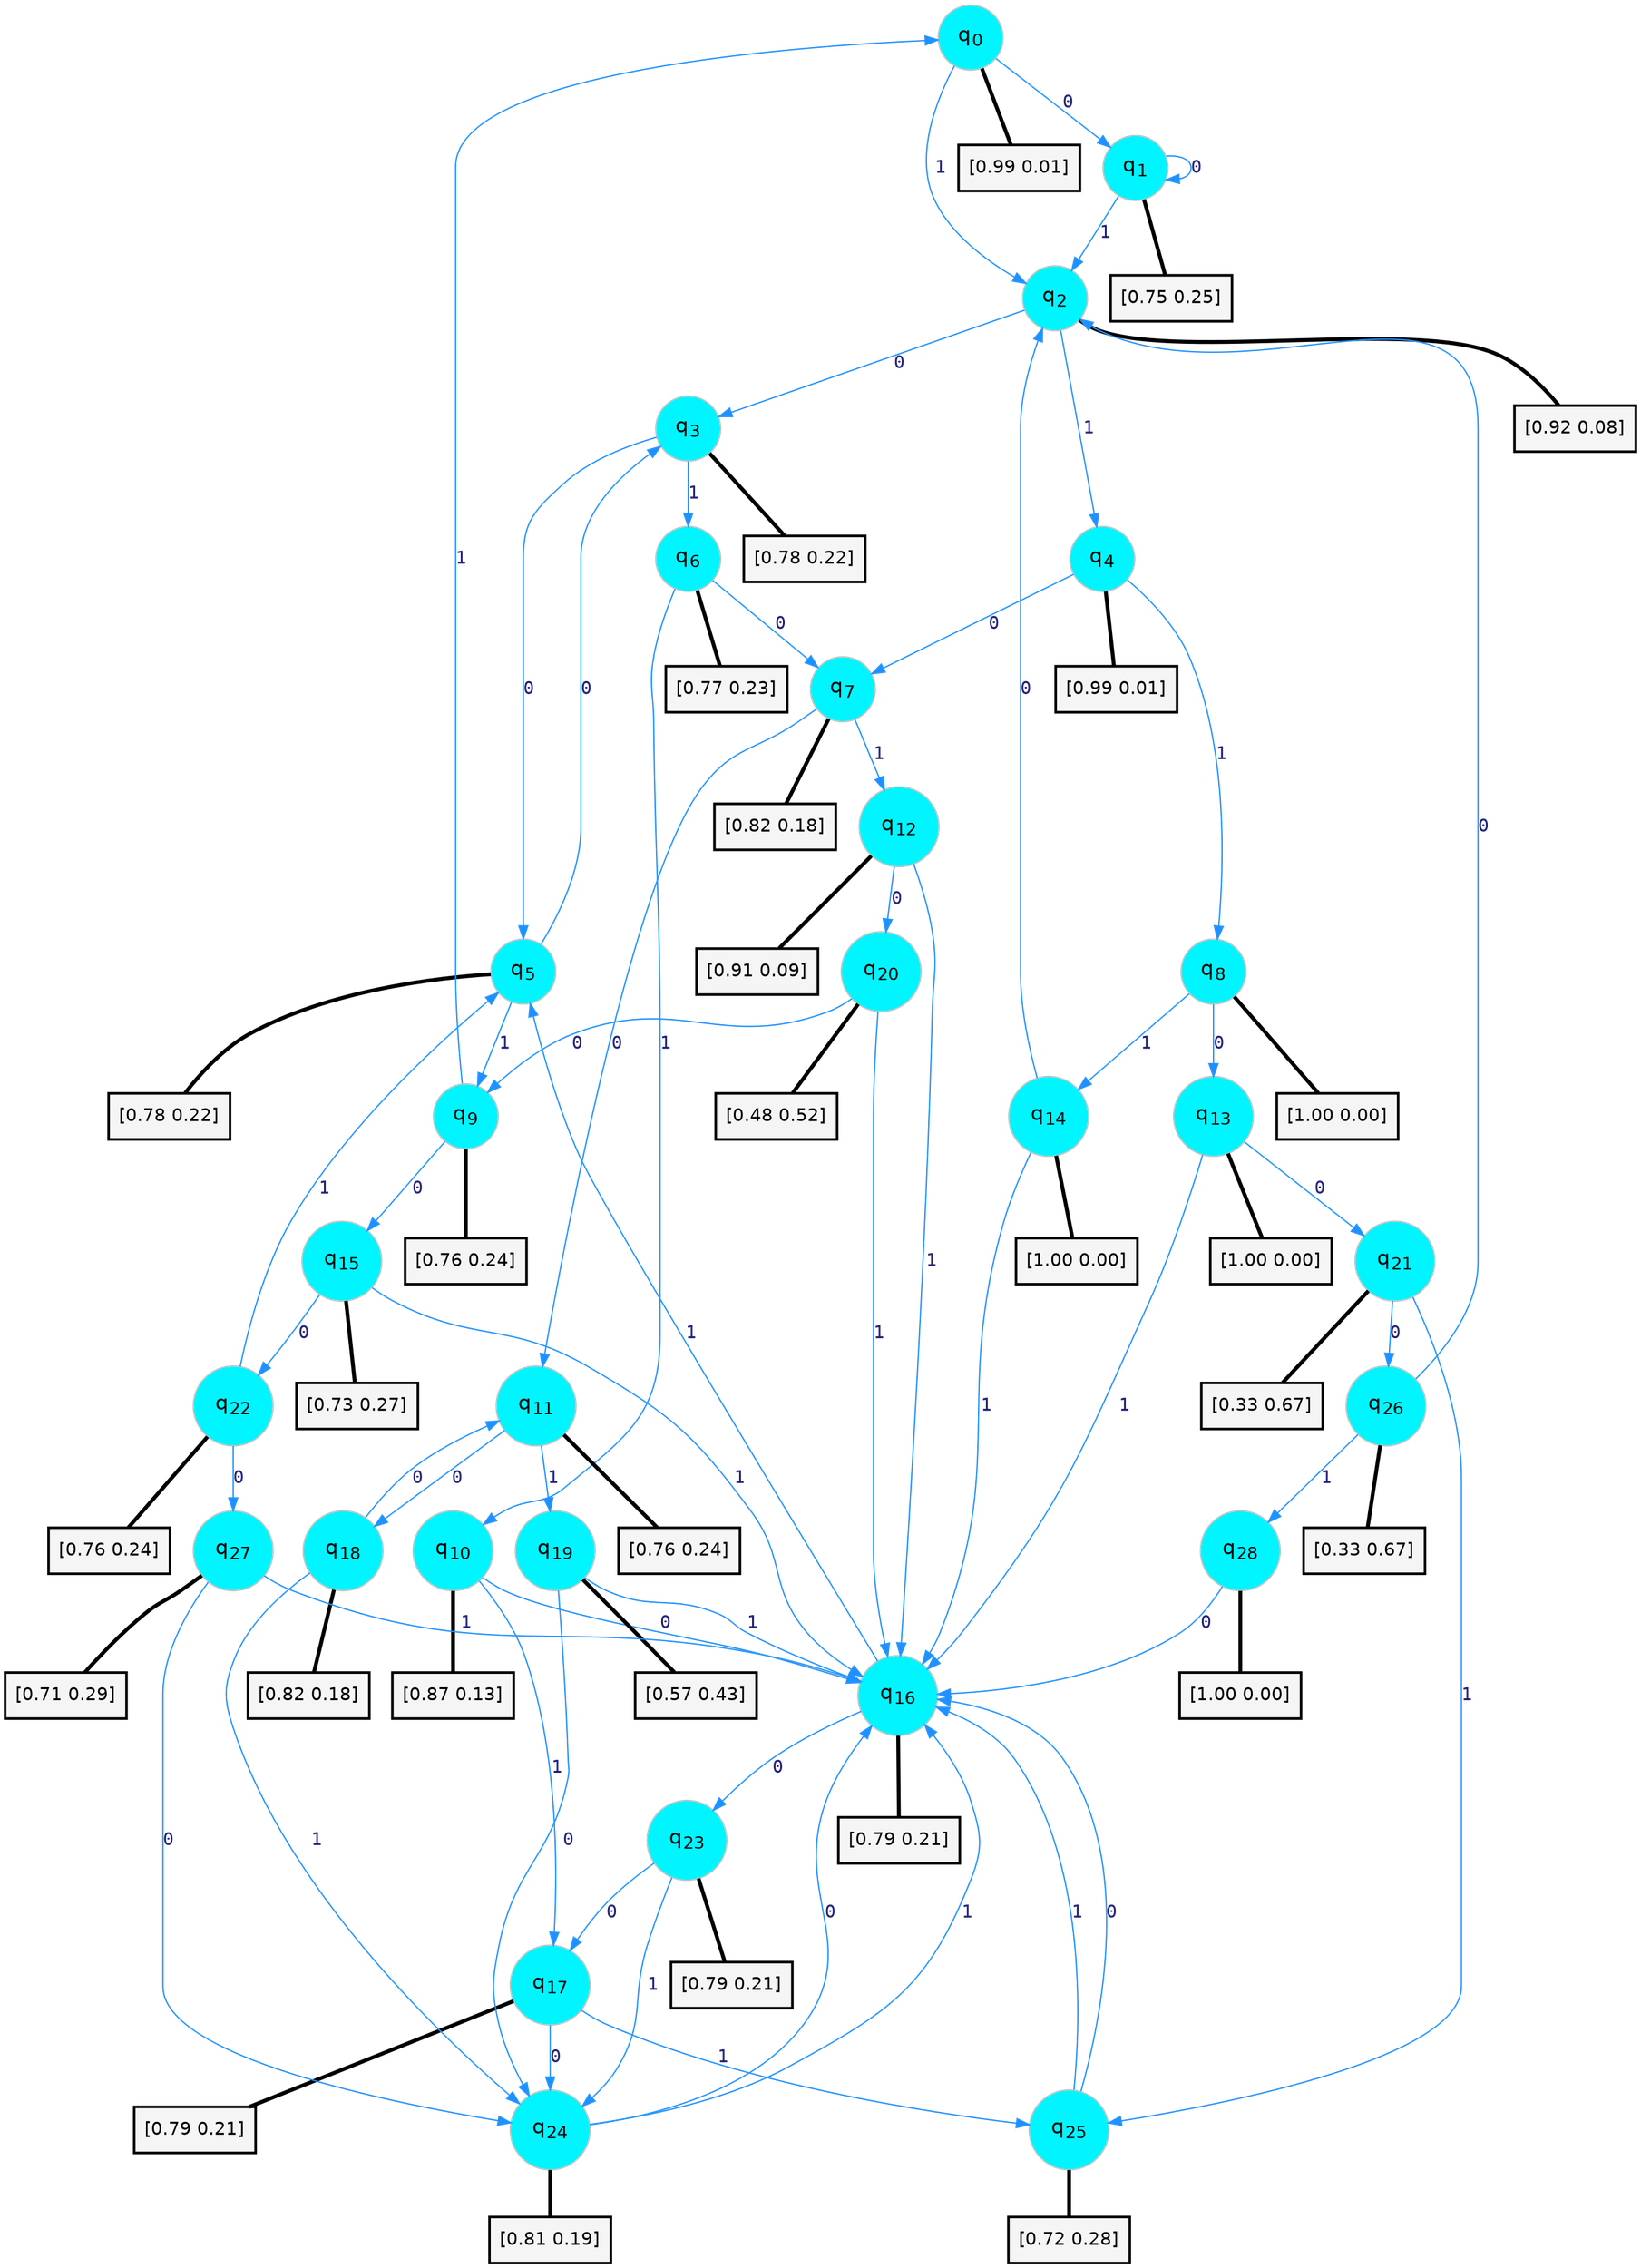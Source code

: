 digraph G {
graph [
bgcolor=transparent, dpi=300, rankdir=TD, size="40,25"];
node [
color=gray, fillcolor=turquoise1, fontcolor=black, fontname=Helvetica, fontsize=16, fontweight=bold, shape=circle, style=filled];
edge [
arrowsize=1, color=dodgerblue1, fontcolor=midnightblue, fontname=courier, fontweight=bold, penwidth=1, style=solid, weight=20];
0[label=<q<SUB>0</SUB>>];
1[label=<q<SUB>1</SUB>>];
2[label=<q<SUB>2</SUB>>];
3[label=<q<SUB>3</SUB>>];
4[label=<q<SUB>4</SUB>>];
5[label=<q<SUB>5</SUB>>];
6[label=<q<SUB>6</SUB>>];
7[label=<q<SUB>7</SUB>>];
8[label=<q<SUB>8</SUB>>];
9[label=<q<SUB>9</SUB>>];
10[label=<q<SUB>10</SUB>>];
11[label=<q<SUB>11</SUB>>];
12[label=<q<SUB>12</SUB>>];
13[label=<q<SUB>13</SUB>>];
14[label=<q<SUB>14</SUB>>];
15[label=<q<SUB>15</SUB>>];
16[label=<q<SUB>16</SUB>>];
17[label=<q<SUB>17</SUB>>];
18[label=<q<SUB>18</SUB>>];
19[label=<q<SUB>19</SUB>>];
20[label=<q<SUB>20</SUB>>];
21[label=<q<SUB>21</SUB>>];
22[label=<q<SUB>22</SUB>>];
23[label=<q<SUB>23</SUB>>];
24[label=<q<SUB>24</SUB>>];
25[label=<q<SUB>25</SUB>>];
26[label=<q<SUB>26</SUB>>];
27[label=<q<SUB>27</SUB>>];
28[label=<q<SUB>28</SUB>>];
29[label="[0.99 0.01]", shape=box,fontcolor=black, fontname=Helvetica, fontsize=14, penwidth=2, fillcolor=whitesmoke,color=black];
30[label="[0.75 0.25]", shape=box,fontcolor=black, fontname=Helvetica, fontsize=14, penwidth=2, fillcolor=whitesmoke,color=black];
31[label="[0.92 0.08]", shape=box,fontcolor=black, fontname=Helvetica, fontsize=14, penwidth=2, fillcolor=whitesmoke,color=black];
32[label="[0.78 0.22]", shape=box,fontcolor=black, fontname=Helvetica, fontsize=14, penwidth=2, fillcolor=whitesmoke,color=black];
33[label="[0.99 0.01]", shape=box,fontcolor=black, fontname=Helvetica, fontsize=14, penwidth=2, fillcolor=whitesmoke,color=black];
34[label="[0.78 0.22]", shape=box,fontcolor=black, fontname=Helvetica, fontsize=14, penwidth=2, fillcolor=whitesmoke,color=black];
35[label="[0.77 0.23]", shape=box,fontcolor=black, fontname=Helvetica, fontsize=14, penwidth=2, fillcolor=whitesmoke,color=black];
36[label="[0.82 0.18]", shape=box,fontcolor=black, fontname=Helvetica, fontsize=14, penwidth=2, fillcolor=whitesmoke,color=black];
37[label="[1.00 0.00]", shape=box,fontcolor=black, fontname=Helvetica, fontsize=14, penwidth=2, fillcolor=whitesmoke,color=black];
38[label="[0.76 0.24]", shape=box,fontcolor=black, fontname=Helvetica, fontsize=14, penwidth=2, fillcolor=whitesmoke,color=black];
39[label="[0.87 0.13]", shape=box,fontcolor=black, fontname=Helvetica, fontsize=14, penwidth=2, fillcolor=whitesmoke,color=black];
40[label="[0.76 0.24]", shape=box,fontcolor=black, fontname=Helvetica, fontsize=14, penwidth=2, fillcolor=whitesmoke,color=black];
41[label="[0.91 0.09]", shape=box,fontcolor=black, fontname=Helvetica, fontsize=14, penwidth=2, fillcolor=whitesmoke,color=black];
42[label="[1.00 0.00]", shape=box,fontcolor=black, fontname=Helvetica, fontsize=14, penwidth=2, fillcolor=whitesmoke,color=black];
43[label="[1.00 0.00]", shape=box,fontcolor=black, fontname=Helvetica, fontsize=14, penwidth=2, fillcolor=whitesmoke,color=black];
44[label="[0.73 0.27]", shape=box,fontcolor=black, fontname=Helvetica, fontsize=14, penwidth=2, fillcolor=whitesmoke,color=black];
45[label="[0.79 0.21]", shape=box,fontcolor=black, fontname=Helvetica, fontsize=14, penwidth=2, fillcolor=whitesmoke,color=black];
46[label="[0.79 0.21]", shape=box,fontcolor=black, fontname=Helvetica, fontsize=14, penwidth=2, fillcolor=whitesmoke,color=black];
47[label="[0.82 0.18]", shape=box,fontcolor=black, fontname=Helvetica, fontsize=14, penwidth=2, fillcolor=whitesmoke,color=black];
48[label="[0.57 0.43]", shape=box,fontcolor=black, fontname=Helvetica, fontsize=14, penwidth=2, fillcolor=whitesmoke,color=black];
49[label="[0.48 0.52]", shape=box,fontcolor=black, fontname=Helvetica, fontsize=14, penwidth=2, fillcolor=whitesmoke,color=black];
50[label="[0.33 0.67]", shape=box,fontcolor=black, fontname=Helvetica, fontsize=14, penwidth=2, fillcolor=whitesmoke,color=black];
51[label="[0.76 0.24]", shape=box,fontcolor=black, fontname=Helvetica, fontsize=14, penwidth=2, fillcolor=whitesmoke,color=black];
52[label="[0.79 0.21]", shape=box,fontcolor=black, fontname=Helvetica, fontsize=14, penwidth=2, fillcolor=whitesmoke,color=black];
53[label="[0.81 0.19]", shape=box,fontcolor=black, fontname=Helvetica, fontsize=14, penwidth=2, fillcolor=whitesmoke,color=black];
54[label="[0.72 0.28]", shape=box,fontcolor=black, fontname=Helvetica, fontsize=14, penwidth=2, fillcolor=whitesmoke,color=black];
55[label="[0.33 0.67]", shape=box,fontcolor=black, fontname=Helvetica, fontsize=14, penwidth=2, fillcolor=whitesmoke,color=black];
56[label="[0.71 0.29]", shape=box,fontcolor=black, fontname=Helvetica, fontsize=14, penwidth=2, fillcolor=whitesmoke,color=black];
57[label="[1.00 0.00]", shape=box,fontcolor=black, fontname=Helvetica, fontsize=14, penwidth=2, fillcolor=whitesmoke,color=black];
0->1 [label=0];
0->2 [label=1];
0->29 [arrowhead=none, penwidth=3,color=black];
1->1 [label=0];
1->2 [label=1];
1->30 [arrowhead=none, penwidth=3,color=black];
2->3 [label=0];
2->4 [label=1];
2->31 [arrowhead=none, penwidth=3,color=black];
3->5 [label=0];
3->6 [label=1];
3->32 [arrowhead=none, penwidth=3,color=black];
4->7 [label=0];
4->8 [label=1];
4->33 [arrowhead=none, penwidth=3,color=black];
5->3 [label=0];
5->9 [label=1];
5->34 [arrowhead=none, penwidth=3,color=black];
6->7 [label=0];
6->10 [label=1];
6->35 [arrowhead=none, penwidth=3,color=black];
7->11 [label=0];
7->12 [label=1];
7->36 [arrowhead=none, penwidth=3,color=black];
8->13 [label=0];
8->14 [label=1];
8->37 [arrowhead=none, penwidth=3,color=black];
9->15 [label=0];
9->0 [label=1];
9->38 [arrowhead=none, penwidth=3,color=black];
10->16 [label=0];
10->17 [label=1];
10->39 [arrowhead=none, penwidth=3,color=black];
11->18 [label=0];
11->19 [label=1];
11->40 [arrowhead=none, penwidth=3,color=black];
12->20 [label=0];
12->16 [label=1];
12->41 [arrowhead=none, penwidth=3,color=black];
13->21 [label=0];
13->16 [label=1];
13->42 [arrowhead=none, penwidth=3,color=black];
14->2 [label=0];
14->16 [label=1];
14->43 [arrowhead=none, penwidth=3,color=black];
15->22 [label=0];
15->16 [label=1];
15->44 [arrowhead=none, penwidth=3,color=black];
16->23 [label=0];
16->5 [label=1];
16->45 [arrowhead=none, penwidth=3,color=black];
17->24 [label=0];
17->25 [label=1];
17->46 [arrowhead=none, penwidth=3,color=black];
18->11 [label=0];
18->24 [label=1];
18->47 [arrowhead=none, penwidth=3,color=black];
19->24 [label=0];
19->16 [label=1];
19->48 [arrowhead=none, penwidth=3,color=black];
20->9 [label=0];
20->16 [label=1];
20->49 [arrowhead=none, penwidth=3,color=black];
21->26 [label=0];
21->25 [label=1];
21->50 [arrowhead=none, penwidth=3,color=black];
22->27 [label=0];
22->5 [label=1];
22->51 [arrowhead=none, penwidth=3,color=black];
23->17 [label=0];
23->24 [label=1];
23->52 [arrowhead=none, penwidth=3,color=black];
24->16 [label=0];
24->16 [label=1];
24->53 [arrowhead=none, penwidth=3,color=black];
25->16 [label=0];
25->16 [label=1];
25->54 [arrowhead=none, penwidth=3,color=black];
26->2 [label=0];
26->28 [label=1];
26->55 [arrowhead=none, penwidth=3,color=black];
27->24 [label=0];
27->16 [label=1];
27->56 [arrowhead=none, penwidth=3,color=black];
28->16 [label=0];
28->57 [arrowhead=none, penwidth=3,color=black];
}
